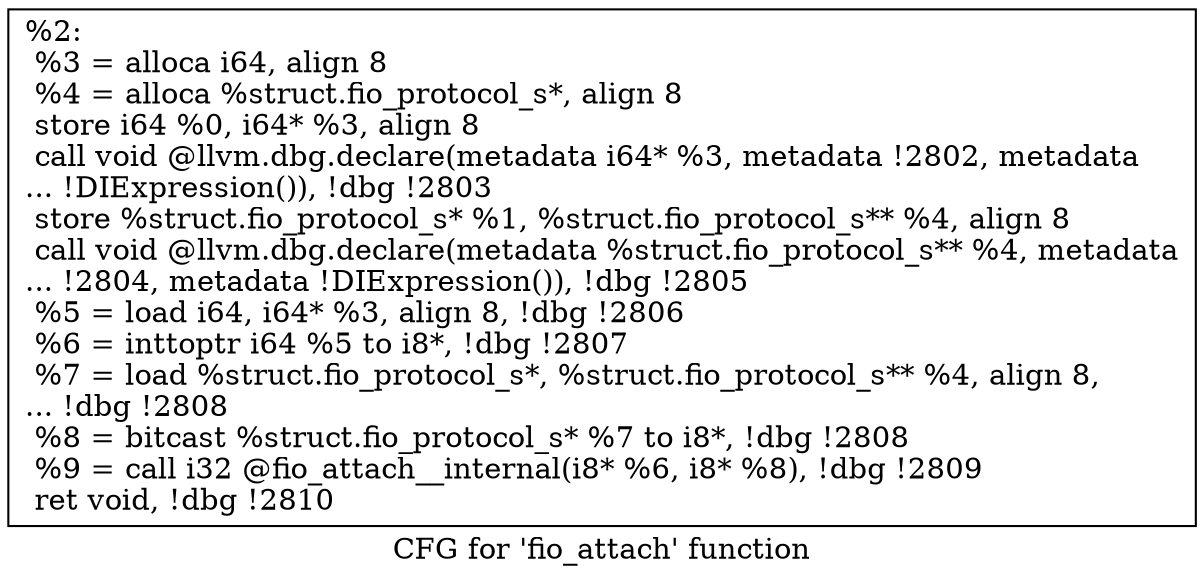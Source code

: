 digraph "CFG for 'fio_attach' function" {
	label="CFG for 'fio_attach' function";

	Node0x55685146dc60 [shape=record,label="{%2:\l  %3 = alloca i64, align 8\l  %4 = alloca %struct.fio_protocol_s*, align 8\l  store i64 %0, i64* %3, align 8\l  call void @llvm.dbg.declare(metadata i64* %3, metadata !2802, metadata\l... !DIExpression()), !dbg !2803\l  store %struct.fio_protocol_s* %1, %struct.fio_protocol_s** %4, align 8\l  call void @llvm.dbg.declare(metadata %struct.fio_protocol_s** %4, metadata\l... !2804, metadata !DIExpression()), !dbg !2805\l  %5 = load i64, i64* %3, align 8, !dbg !2806\l  %6 = inttoptr i64 %5 to i8*, !dbg !2807\l  %7 = load %struct.fio_protocol_s*, %struct.fio_protocol_s** %4, align 8,\l... !dbg !2808\l  %8 = bitcast %struct.fio_protocol_s* %7 to i8*, !dbg !2808\l  %9 = call i32 @fio_attach__internal(i8* %6, i8* %8), !dbg !2809\l  ret void, !dbg !2810\l}"];
}
